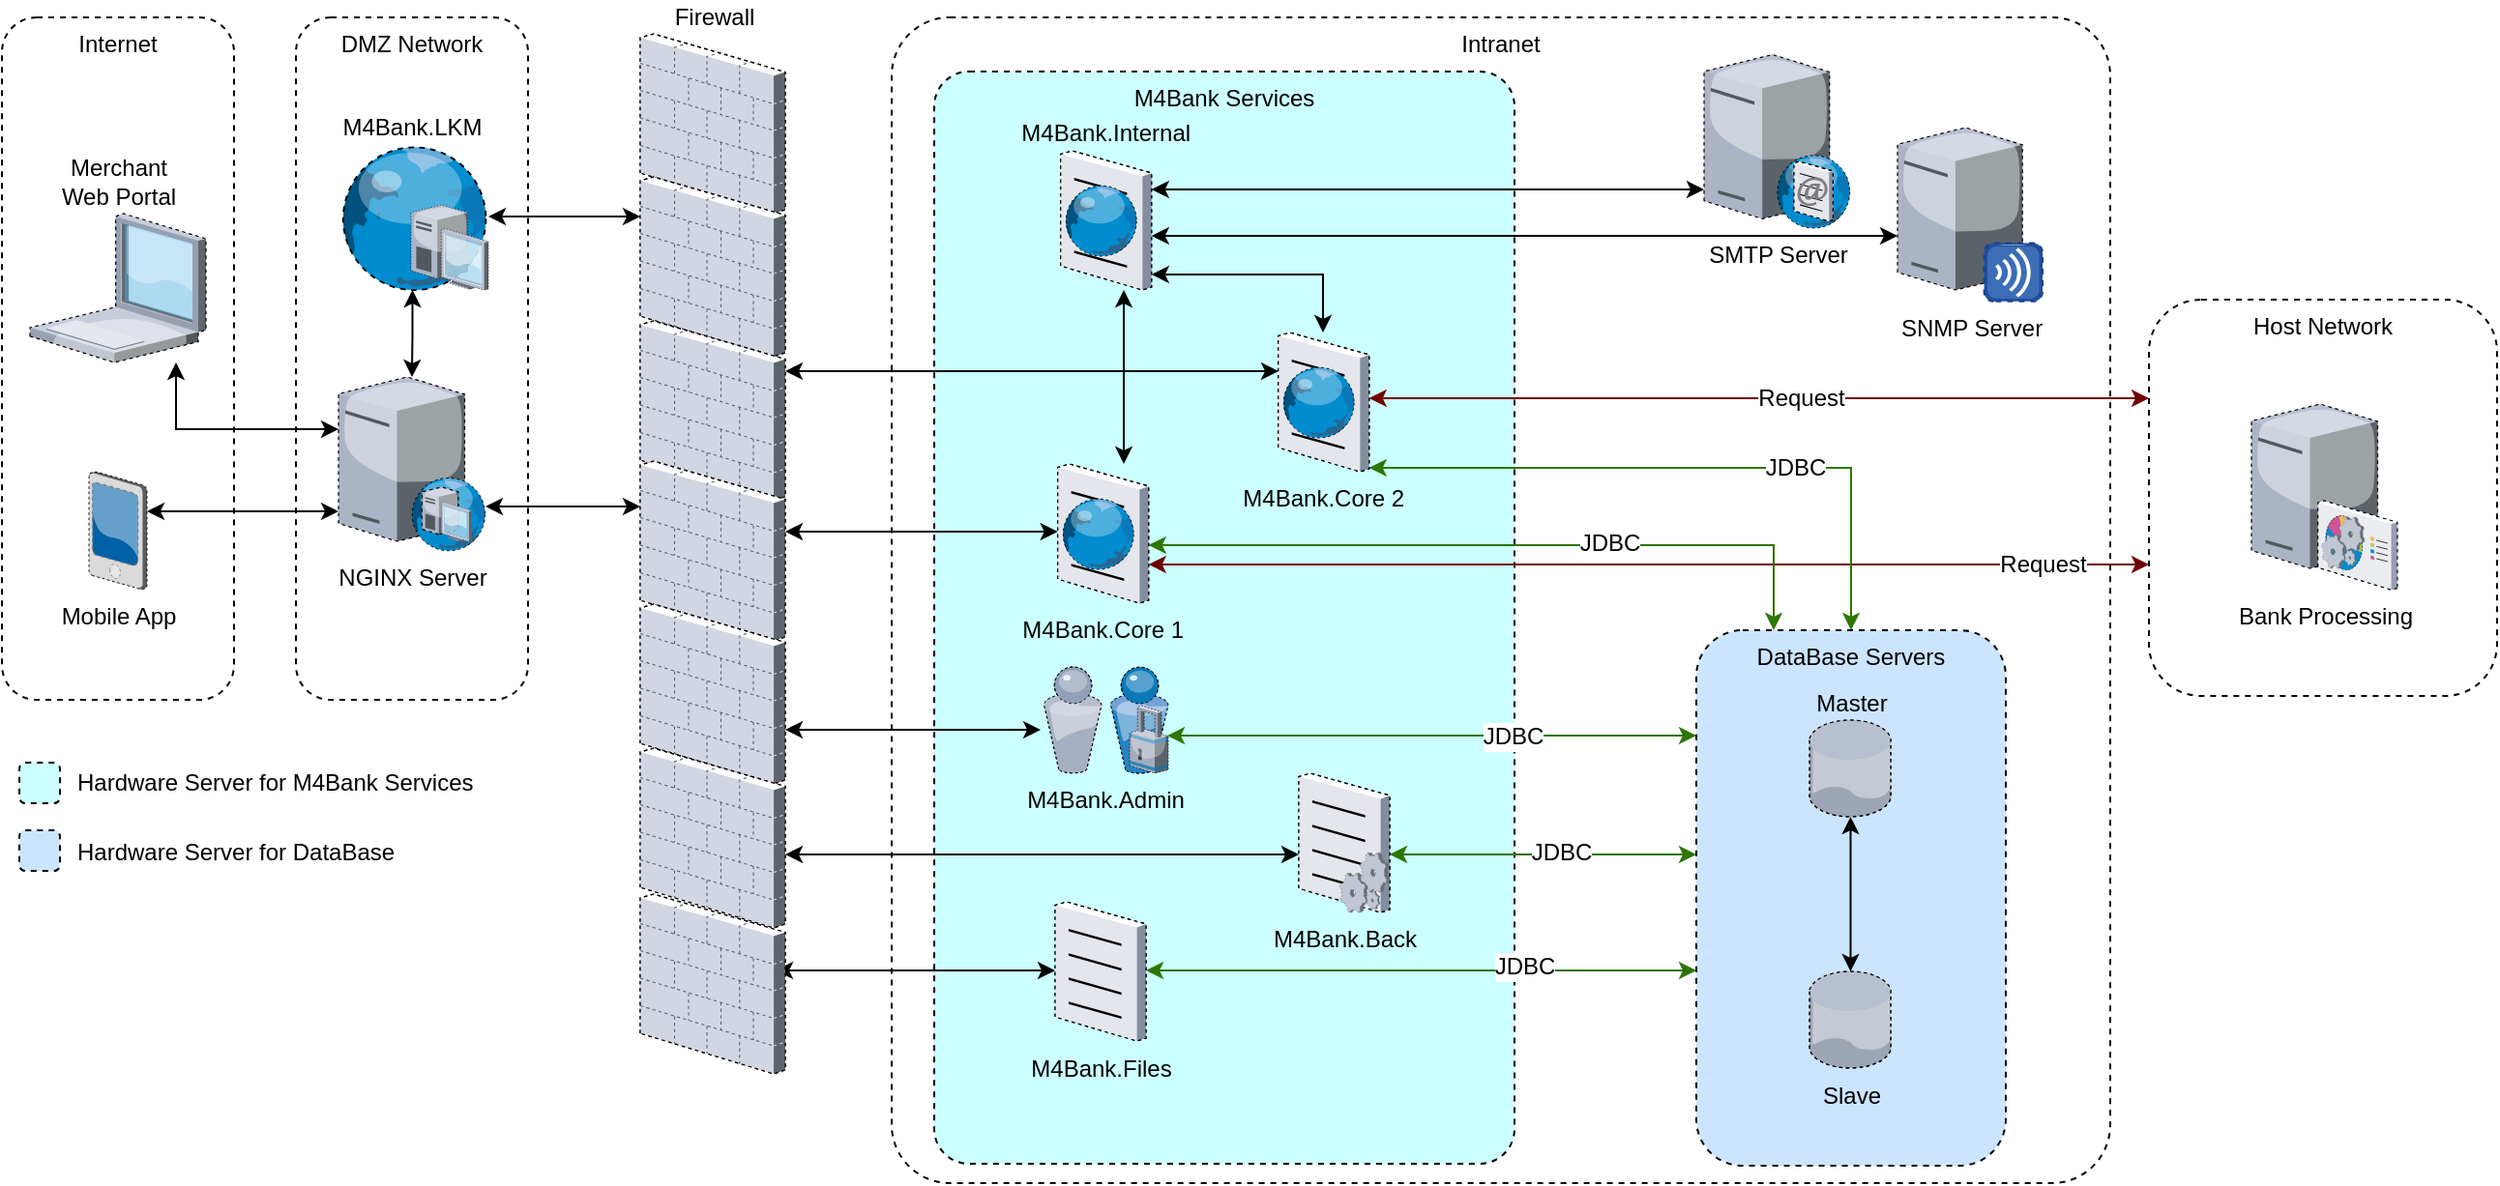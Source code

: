 <mxfile version="11.0.7" type="github"><diagram id="fqukKqLD22RfH7-Kg8i0" name="Страница 1"><mxGraphModel dx="3540" dy="1806" grid="1" gridSize="10" guides="1" tooltips="1" connect="1" arrows="1" fold="1" page="1" pageScale="1" pageWidth="1169" pageHeight="827" math="0" shadow="0"><root><mxCell id="0"/><mxCell id="1" parent="0"/><mxCell id="lxRCtnM5meJ0PShTz2mR-1" value="Intranet" style="whiteSpace=wrap;html=1;rounded=1;dashed=1;strokeColor=#000000;arcSize=5;verticalAlign=top;" vertex="1" parent="1"><mxGeometry x="390" y="37" width="630" height="603" as="geometry"/></mxCell><mxCell id="lxRCtnM5meJ0PShTz2mR-23" value="" style="group;fillColor=#ffffff;" vertex="1" connectable="0" parent="1"><mxGeometry x="1040" y="183" width="180" height="205" as="geometry"/></mxCell><mxCell id="lxRCtnM5meJ0PShTz2mR-21" value="Host Network" style="whiteSpace=wrap;html=1;rounded=1;dashed=1;strokeColor=#000000;verticalAlign=top;fillColor=none;" vertex="1" parent="lxRCtnM5meJ0PShTz2mR-23"><mxGeometry width="180" height="205" as="geometry"/></mxCell><mxCell id="lxRCtnM5meJ0PShTz2mR-22" value="Bank Processing" style="verticalLabelPosition=bottom;aspect=fixed;html=1;verticalAlign=top;strokeColor=none;align=center;outlineConnect=0;shape=mxgraph.citrix.command_center;rounded=1;dashed=1;" vertex="1" parent="lxRCtnM5meJ0PShTz2mR-23"><mxGeometry x="53" y="54" width="75.5" height="96" as="geometry"/></mxCell><mxCell id="lxRCtnM5meJ0PShTz2mR-24" value="SNMP Server" style="verticalLabelPosition=bottom;aspect=fixed;html=1;verticalAlign=top;strokeColor=none;align=center;outlineConnect=0;shape=mxgraph.citrix.merchandising_server;rounded=1;dashed=1;" vertex="1" parent="1"><mxGeometry x="910" y="94" width="75" height="90" as="geometry"/></mxCell><mxCell id="lxRCtnM5meJ0PShTz2mR-25" value="SMTP Server" style="verticalLabelPosition=bottom;aspect=fixed;html=1;verticalAlign=top;strokeColor=none;align=center;outlineConnect=0;shape=mxgraph.citrix.smtp_server;rounded=1;dashed=1;" vertex="1" parent="1"><mxGeometry x="810" y="54" width="76" height="92" as="geometry"/></mxCell><mxCell id="lxRCtnM5meJ0PShTz2mR-27" value="M4Bank Services" style="whiteSpace=wrap;html=1;rounded=1;dashed=1;strokeColor=#000000;verticalAlign=top;arcSize=6;fillColor=#CCFFFF;" vertex="1" parent="1"><mxGeometry x="412" y="65" width="300" height="565" as="geometry"/></mxCell><mxCell id="lxRCtnM5meJ0PShTz2mR-33" value="" style="edgeStyle=elbowEdgeStyle;rounded=0;orthogonalLoop=1;jettySize=auto;elbow=vertical;html=1;startArrow=classic;startFill=1;" edge="1" parent="1" source="lxRCtnM5meJ0PShTz2mR-148" target="lxRCtnM5meJ0PShTz2mR-140"><mxGeometry relative="1" as="geometry"><mxPoint x="500.25" y="192.5" as="sourcePoint"/><mxPoint x="500.5" y="241" as="targetPoint"/><Array as="points"><mxPoint x="510" y="250"/></Array></mxGeometry></mxCell><mxCell id="lxRCtnM5meJ0PShTz2mR-37" value="" style="edgeStyle=elbowEdgeStyle;rounded=0;orthogonalLoop=1;jettySize=auto;elbow=vertical;html=1;startArrow=classic;startFill=1;" edge="1" parent="1" source="lxRCtnM5meJ0PShTz2mR-148" target="lxRCtnM5meJ0PShTz2mR-25"><mxGeometry relative="1" as="geometry"><mxPoint x="538.5" y="123.059" as="sourcePoint"/><mxPoint x="496.5" y="147" as="targetPoint"/></mxGeometry></mxCell><mxCell id="lxRCtnM5meJ0PShTz2mR-41" value="" style="edgeStyle=elbowEdgeStyle;rounded=0;orthogonalLoop=1;jettySize=auto;elbow=vertical;html=1;startArrow=classic;startFill=1;fillColor=#a20025;strokeColor=#6F0000;" edge="1" parent="1" source="lxRCtnM5meJ0PShTz2mR-140" target="lxRCtnM5meJ0PShTz2mR-21"><mxGeometry relative="1" as="geometry"><mxPoint x="536" y="320" as="sourcePoint"/><mxPoint x="970" y="320" as="targetPoint"/><Array as="points"><mxPoint x="580" y="320"/><mxPoint x="960" y="267"/><mxPoint x="960" y="260"/><mxPoint x="830" y="290"/><mxPoint x="727" y="280"/></Array></mxGeometry></mxCell><mxCell id="lxRCtnM5meJ0PShTz2mR-55" value="Request" style="text;html=1;resizable=0;points=[];align=center;verticalAlign=middle;labelBackgroundColor=#ffffff;" vertex="1" connectable="0" parent="lxRCtnM5meJ0PShTz2mR-41"><mxGeometry x="0.17" y="-4" relative="1" as="geometry"><mxPoint x="159.5" y="-4" as="offset"/></mxGeometry></mxCell><mxCell id="lxRCtnM5meJ0PShTz2mR-53" value="" style="edgeStyle=elbowEdgeStyle;rounded=0;orthogonalLoop=1;jettySize=auto;elbow=vertical;html=1;startArrow=classic;startFill=1;entryX=0.25;entryY=0;entryDx=0;entryDy=0;fillColor=#60a917;strokeColor=#2D7600;" edge="1" parent="1" source="lxRCtnM5meJ0PShTz2mR-140" target="lxRCtnM5meJ0PShTz2mR-4"><mxGeometry relative="1" as="geometry"><mxPoint x="536" y="310" as="sourcePoint"/><mxPoint x="378.5" y="418.5" as="targetPoint"/><Array as="points"><mxPoint x="530" y="310"/><mxPoint x="540" y="339"/></Array></mxGeometry></mxCell><mxCell id="lxRCtnM5meJ0PShTz2mR-54" value="JDBC" style="text;html=1;resizable=0;points=[];align=center;verticalAlign=middle;labelBackgroundColor=#ffffff;" vertex="1" connectable="0" parent="lxRCtnM5meJ0PShTz2mR-53"><mxGeometry x="0.297" y="1" relative="1" as="geometry"><mxPoint as="offset"/></mxGeometry></mxCell><mxCell id="lxRCtnM5meJ0PShTz2mR-40" value="" style="edgeStyle=elbowEdgeStyle;rounded=0;orthogonalLoop=1;jettySize=auto;elbow=vertical;html=1;startArrow=classic;startFill=1;entryX=0;entryY=0.25;entryDx=0;entryDy=0;fillColor=#a20025;strokeColor=#6F0000;" edge="1" parent="1" source="lxRCtnM5meJ0PShTz2mR-145" target="lxRCtnM5meJ0PShTz2mR-21"><mxGeometry relative="1" as="geometry"><mxPoint x="650" y="234" as="sourcePoint"/><mxPoint x="1040" y="260" as="targetPoint"/><Array as="points"><mxPoint x="950" y="234"/><mxPoint x="960" y="220"/><mxPoint x="960" y="250"/><mxPoint x="590" y="260"/></Array></mxGeometry></mxCell><mxCell id="lxRCtnM5meJ0PShTz2mR-51" value="Request" style="text;html=1;resizable=0;points=[];align=center;verticalAlign=middle;labelBackgroundColor=#ffffff;" vertex="1" connectable="0" parent="lxRCtnM5meJ0PShTz2mR-40"><mxGeometry x="0.101" y="-3" relative="1" as="geometry"><mxPoint x="1" y="-3" as="offset"/></mxGeometry></mxCell><mxCell id="lxRCtnM5meJ0PShTz2mR-47" value="" style="edgeStyle=elbowEdgeStyle;rounded=0;orthogonalLoop=1;jettySize=auto;elbow=vertical;html=1;startArrow=classic;startFill=1;" edge="1" parent="1" source="lxRCtnM5meJ0PShTz2mR-145" target="lxRCtnM5meJ0PShTz2mR-148"><mxGeometry relative="1" as="geometry"><mxPoint x="614.5" y="191" as="sourcePoint"/><mxPoint x="538.5" y="160" as="targetPoint"/><Array as="points"><mxPoint x="613" y="170"/><mxPoint x="590" y="170"/><mxPoint x="612" y="146"/><mxPoint x="612" y="160"/><mxPoint x="582" y="146"/><mxPoint x="542" y="220"/><mxPoint x="559" y="210"/></Array></mxGeometry></mxCell><mxCell id="lxRCtnM5meJ0PShTz2mR-38" value="" style="edgeStyle=elbowEdgeStyle;rounded=0;orthogonalLoop=1;jettySize=auto;elbow=vertical;html=1;startArrow=classic;startFill=1;" edge="1" parent="1" source="lxRCtnM5meJ0PShTz2mR-148" target="lxRCtnM5meJ0PShTz2mR-24"><mxGeometry relative="1" as="geometry"><mxPoint x="538.5" y="146.25" as="sourcePoint"/><mxPoint x="820" y="145.333" as="targetPoint"/><Array as="points"><mxPoint x="530" y="150"/><mxPoint x="590" y="170"/><mxPoint x="640" y="200"/></Array></mxGeometry></mxCell><mxCell id="lxRCtnM5meJ0PShTz2mR-49" value="" style="edgeStyle=elbowEdgeStyle;rounded=0;orthogonalLoop=1;jettySize=auto;elbow=vertical;html=1;startArrow=classic;startFill=1;entryX=0.5;entryY=0;entryDx=0;entryDy=0;fillColor=#60a917;strokeColor=#2D7600;" edge="1" parent="1" source="lxRCtnM5meJ0PShTz2mR-145" target="lxRCtnM5meJ0PShTz2mR-4"><mxGeometry relative="1" as="geometry"><mxPoint x="650" y="270" as="sourcePoint"/><mxPoint x="1050.333" y="243.667" as="targetPoint"/><Array as="points"><mxPoint x="670" y="270"/><mxPoint x="960" y="244"/><mxPoint x="970" y="230"/><mxPoint x="970" y="260"/><mxPoint x="600" y="270"/></Array></mxGeometry></mxCell><mxCell id="lxRCtnM5meJ0PShTz2mR-50" value="JDBC" style="text;html=1;resizable=0;points=[];align=center;verticalAlign=middle;labelBackgroundColor=#ffffff;" vertex="1" connectable="0" parent="lxRCtnM5meJ0PShTz2mR-49"><mxGeometry x="0.311" y="-4" relative="1" as="geometry"><mxPoint x="1" y="-4" as="offset"/></mxGeometry></mxCell><mxCell id="lxRCtnM5meJ0PShTz2mR-62" value="" style="edgeStyle=elbowEdgeStyle;rounded=0;orthogonalLoop=1;jettySize=auto;elbow=vertical;html=1;startArrow=classic;startFill=1;fillColor=#60a917;strokeColor=#2D7600;" edge="1" parent="1" source="lxRCtnM5meJ0PShTz2mR-133" target="lxRCtnM5meJ0PShTz2mR-4"><mxGeometry relative="1" as="geometry"><mxPoint x="652.5" y="545.0" as="sourcePoint"/><mxPoint x="770" y="470" as="targetPoint"/><Array as="points"><mxPoint x="690" y="470"/><mxPoint x="780" y="545"/><mxPoint x="720" y="520"/><mxPoint x="690" y="540"/></Array></mxGeometry></mxCell><mxCell id="lxRCtnM5meJ0PShTz2mR-67" value="JDBC" style="text;html=1;resizable=0;points=[];align=center;verticalAlign=middle;labelBackgroundColor=#ffffff;" vertex="1" connectable="0" parent="lxRCtnM5meJ0PShTz2mR-62"><mxGeometry x="0.117" y="1" relative="1" as="geometry"><mxPoint as="offset"/></mxGeometry></mxCell><mxCell id="lxRCtnM5meJ0PShTz2mR-64" value="" style="edgeStyle=elbowEdgeStyle;rounded=0;orthogonalLoop=1;jettySize=auto;elbow=vertical;html=1;startArrow=classic;startFill=1;fillColor=#60a917;strokeColor=#2D7600;" edge="1" parent="1" source="lxRCtnM5meJ0PShTz2mR-126" target="lxRCtnM5meJ0PShTz2mR-4"><mxGeometry relative="1" as="geometry"><mxPoint x="530" y="616" as="sourcePoint"/><mxPoint x="493" y="615.333" as="targetPoint"/><Array as="points"><mxPoint x="580" y="530"/></Array></mxGeometry></mxCell><mxCell id="lxRCtnM5meJ0PShTz2mR-68" value="JDBC" style="text;html=1;resizable=0;points=[];align=center;verticalAlign=middle;labelBackgroundColor=#ffffff;" vertex="1" connectable="0" parent="lxRCtnM5meJ0PShTz2mR-64"><mxGeometry x="0.374" y="2" relative="1" as="geometry"><mxPoint as="offset"/></mxGeometry></mxCell><mxCell id="lxRCtnM5meJ0PShTz2mR-60" value="" style="edgeStyle=elbowEdgeStyle;rounded=0;orthogonalLoop=1;jettySize=auto;elbow=vertical;html=1;startArrow=classic;startFill=1;fillColor=#60a917;strokeColor=#2D7600;" edge="1" parent="1" target="lxRCtnM5meJ0PShTz2mR-4"><mxGeometry relative="1" as="geometry"><mxPoint x="532.5" y="408.559" as="sourcePoint"/><mxPoint x="770" y="409" as="targetPoint"/></mxGeometry></mxCell><mxCell id="lxRCtnM5meJ0PShTz2mR-66" value="JDBC" style="text;html=1;resizable=0;points=[];align=center;verticalAlign=middle;labelBackgroundColor=#ffffff;" vertex="1" connectable="0" parent="lxRCtnM5meJ0PShTz2mR-60"><mxGeometry x="0.328" y="-5" relative="1" as="geometry"><mxPoint x="-3" y="-5" as="offset"/></mxGeometry></mxCell><mxCell id="lxRCtnM5meJ0PShTz2mR-79" value="" style="edgeStyle=elbowEdgeStyle;rounded=0;orthogonalLoop=1;jettySize=auto;elbow=vertical;html=1;startArrow=classic;startFill=1;" edge="1" parent="1"><mxGeometry relative="1" as="geometry"><mxPoint x="335" y="405.5" as="sourcePoint"/><mxPoint x="467" y="405.5" as="targetPoint"/></mxGeometry></mxCell><mxCell id="lxRCtnM5meJ0PShTz2mR-82" value="" style="edgeStyle=elbowEdgeStyle;rounded=0;orthogonalLoop=1;jettySize=auto;elbow=vertical;html=1;startArrow=classic;startFill=1;" edge="1" parent="1" source="lxRCtnM5meJ0PShTz2mR-74" target="lxRCtnM5meJ0PShTz2mR-133"><mxGeometry relative="1" as="geometry"><mxPoint x="598.0" y="550.5" as="targetPoint"/><Array as="points"><mxPoint x="490" y="470"/><mxPoint x="580" y="550.5"/></Array></mxGeometry></mxCell><mxCell id="lxRCtnM5meJ0PShTz2mR-83" value="" style="edgeStyle=elbowEdgeStyle;rounded=0;orthogonalLoop=1;jettySize=auto;elbow=vertical;html=1;startArrow=classic;startFill=1;" edge="1" parent="1" target="lxRCtnM5meJ0PShTz2mR-126"><mxGeometry relative="1" as="geometry"><mxPoint x="330" y="530" as="sourcePoint"/><mxPoint x="464" y="612" as="targetPoint"/><Array as="points"><mxPoint x="420" y="530"/></Array></mxGeometry></mxCell><mxCell id="lxRCtnM5meJ0PShTz2mR-84" value="" style="edgeStyle=elbowEdgeStyle;rounded=0;orthogonalLoop=1;jettySize=auto;elbow=vertical;html=1;startArrow=classic;startFill=1;" edge="1" parent="1" source="lxRCtnM5meJ0PShTz2mR-72" target="lxRCtnM5meJ0PShTz2mR-140"><mxGeometry relative="1" as="geometry"><mxPoint x="465" y="303.059" as="targetPoint"/><Array as="points"><mxPoint x="470" y="303"/></Array></mxGeometry></mxCell><mxCell id="lxRCtnM5meJ0PShTz2mR-85" value="" style="edgeStyle=elbowEdgeStyle;rounded=0;orthogonalLoop=1;jettySize=auto;elbow=vertical;html=1;startArrow=classic;startFill=1;" edge="1" parent="1" source="lxRCtnM5meJ0PShTz2mR-71"><mxGeometry relative="1" as="geometry"><mxPoint x="590" y="220" as="targetPoint"/><Array as="points"><mxPoint x="380" y="220"/></Array></mxGeometry></mxCell><mxCell id="lxRCtnM5meJ0PShTz2mR-89" value="DMZ Network" style="whiteSpace=wrap;html=1;rounded=1;dashed=1;strokeColor=#000000;labelPosition=center;verticalLabelPosition=middle;align=center;verticalAlign=top;" vertex="1" parent="1"><mxGeometry x="82" y="37" width="120" height="353" as="geometry"/></mxCell><mxCell id="lxRCtnM5meJ0PShTz2mR-92" value="M4Bank.LKM" style="group;verticalAlign=bottom;labelPosition=center;verticalLabelPosition=top;align=center;" vertex="1" connectable="0" parent="1"><mxGeometry x="103" y="103.04" width="78.5" height="75.0" as="geometry"/></mxCell><mxCell id="lxRCtnM5meJ0PShTz2mR-90" value="" style="verticalLabelPosition=bottom;aspect=fixed;html=1;verticalAlign=top;strokeColor=none;align=center;outlineConnect=0;shape=mxgraph.citrix.globe;rounded=1;dashed=1;" vertex="1" parent="lxRCtnM5meJ0PShTz2mR-92"><mxGeometry width="78.5" height="75" as="geometry"/></mxCell><mxCell id="lxRCtnM5meJ0PShTz2mR-91" value="" style="verticalLabelPosition=bottom;aspect=fixed;html=1;verticalAlign=top;strokeColor=none;align=center;outlineConnect=0;shape=mxgraph.citrix.desktop;rounded=1;dashed=1;" vertex="1" parent="lxRCtnM5meJ0PShTz2mR-92"><mxGeometry x="38.5" y="30.96" width="40" height="44.04" as="geometry"/></mxCell><mxCell id="lxRCtnM5meJ0PShTz2mR-108" value="Internet" style="whiteSpace=wrap;html=1;rounded=1;dashed=1;strokeColor=#000000;verticalAlign=top;" vertex="1" parent="1"><mxGeometry x="-70" y="37" width="120" height="353" as="geometry"/></mxCell><mxCell id="lxRCtnM5meJ0PShTz2mR-115" value="" style="edgeStyle=elbowEdgeStyle;rounded=0;orthogonalLoop=1;jettySize=auto;elbow=vertical;html=1;startArrow=classic;startFill=1;" edge="1" parent="1" source="lxRCtnM5meJ0PShTz2mR-109" target="lxRCtnM5meJ0PShTz2mR-112"><mxGeometry relative="1" as="geometry"/></mxCell><mxCell id="lxRCtnM5meJ0PShTz2mR-109" value="Mobile App" style="verticalLabelPosition=bottom;aspect=fixed;html=1;verticalAlign=top;strokeColor=none;align=center;outlineConnect=0;shape=mxgraph.citrix.pda;rounded=1;dashed=1;" vertex="1" parent="1"><mxGeometry x="-25" y="272" width="30" height="61" as="geometry"/></mxCell><mxCell id="lxRCtnM5meJ0PShTz2mR-113" value="" style="edgeStyle=elbowEdgeStyle;rounded=0;orthogonalLoop=1;jettySize=auto;elbow=vertical;html=1;startArrow=classic;startFill=1;" edge="1" parent="1" source="lxRCtnM5meJ0PShTz2mR-112" target="lxRCtnM5meJ0PShTz2mR-72"><mxGeometry relative="1" as="geometry"/></mxCell><mxCell id="lxRCtnM5meJ0PShTz2mR-112" value="NGINX Server" style="verticalLabelPosition=bottom;aspect=fixed;html=1;verticalAlign=top;strokeColor=none;align=center;outlineConnect=0;shape=mxgraph.citrix.dhcp_server;rounded=1;dashed=1;" vertex="1" parent="1"><mxGeometry x="104" y="223" width="76" height="90" as="geometry"/></mxCell><mxCell id="lxRCtnM5meJ0PShTz2mR-114" value="" style="edgeStyle=elbowEdgeStyle;rounded=0;orthogonalLoop=1;jettySize=auto;elbow=vertical;html=1;startArrow=classic;startFill=1;" edge="1" parent="1" source="lxRCtnM5meJ0PShTz2mR-90" target="lxRCtnM5meJ0PShTz2mR-112"><mxGeometry relative="1" as="geometry"/></mxCell><mxCell id="lxRCtnM5meJ0PShTz2mR-117" value="" style="edgeStyle=elbowEdgeStyle;rounded=0;orthogonalLoop=1;jettySize=auto;elbow=vertical;html=1;startArrow=classic;startFill=1;" edge="1" parent="1" source="lxRCtnM5meJ0PShTz2mR-116" target="lxRCtnM5meJ0PShTz2mR-112"><mxGeometry relative="1" as="geometry"><Array as="points"><mxPoint x="20" y="250"/><mxPoint x="60" y="260"/></Array></mxGeometry></mxCell><mxCell id="lxRCtnM5meJ0PShTz2mR-116" value="Merchant&lt;br&gt;Web Portal" style="verticalLabelPosition=top;aspect=fixed;html=1;verticalAlign=bottom;strokeColor=none;align=center;outlineConnect=0;shape=mxgraph.citrix.laptop_1;rounded=1;dashed=1;labelPosition=center;" vertex="1" parent="1"><mxGeometry x="-55.5" y="138.5" width="91" height="77" as="geometry"/></mxCell><mxCell id="lxRCtnM5meJ0PShTz2mR-118" value="" style="edgeStyle=elbowEdgeStyle;rounded=0;orthogonalLoop=1;jettySize=auto;elbow=vertical;html=1;startArrow=classic;startFill=1;" edge="1" parent="1" source="lxRCtnM5meJ0PShTz2mR-91" target="lxRCtnM5meJ0PShTz2mR-70"><mxGeometry relative="1" as="geometry"><Array as="points"><mxPoint x="230" y="140"/></Array></mxGeometry></mxCell><mxCell id="lxRCtnM5meJ0PShTz2mR-126" value="M4Bank.Files" style="verticalLabelPosition=bottom;aspect=fixed;html=1;verticalAlign=top;strokeColor=none;align=center;outlineConnect=0;shape=mxgraph.citrix.document;rounded=1;dashed=1;" vertex="1" parent="1"><mxGeometry x="474.5" y="494.5" width="47" height="72" as="geometry"/></mxCell><mxCell id="lxRCtnM5meJ0PShTz2mR-135" value="" style="group" vertex="1" connectable="0" parent="1"><mxGeometry x="600.5" y="428.0" width="47" height="72" as="geometry"/></mxCell><mxCell id="lxRCtnM5meJ0PShTz2mR-133" value="M4Bank.Back" style="verticalLabelPosition=bottom;aspect=fixed;html=1;verticalAlign=top;strokeColor=none;align=center;outlineConnect=0;shape=mxgraph.citrix.document;rounded=1;dashed=1;" vertex="1" parent="lxRCtnM5meJ0PShTz2mR-135"><mxGeometry width="47" height="72" as="geometry"/></mxCell><mxCell id="lxRCtnM5meJ0PShTz2mR-134" value="" style="verticalLabelPosition=bottom;aspect=fixed;html=1;verticalAlign=top;strokeColor=none;align=center;outlineConnect=0;shape=mxgraph.citrix.process;rounded=1;dashed=1;" vertex="1" parent="lxRCtnM5meJ0PShTz2mR-135"><mxGeometry x="21.0" y="41" width="26" height="31" as="geometry"/></mxCell><mxCell id="lxRCtnM5meJ0PShTz2mR-139" value="M4Bank.Admin" style="group;labelPosition=center;verticalLabelPosition=bottom;align=center;verticalAlign=top;" vertex="1" connectable="0" parent="1"><mxGeometry x="468.5" y="373" width="64.5" height="55" as="geometry"/></mxCell><mxCell id="lxRCtnM5meJ0PShTz2mR-136" value="" style="verticalLabelPosition=bottom;aspect=fixed;html=1;verticalAlign=top;strokeColor=none;align=center;outlineConnect=0;shape=mxgraph.citrix.users;rounded=1;dashed=1;" vertex="1" parent="lxRCtnM5meJ0PShTz2mR-139"><mxGeometry width="64.5" height="55" as="geometry"/></mxCell><mxCell id="lxRCtnM5meJ0PShTz2mR-138" value="" style="verticalLabelPosition=bottom;aspect=fixed;html=1;verticalAlign=top;strokeColor=none;align=center;outlineConnect=0;shape=mxgraph.citrix.security;rounded=1;dashed=1;" vertex="1" parent="lxRCtnM5meJ0PShTz2mR-139"><mxGeometry x="44.54" y="20" width="19.96" height="35" as="geometry"/></mxCell><mxCell id="lxRCtnM5meJ0PShTz2mR-143" value="M4Bank.Core 1" style="group;labelPosition=center;verticalLabelPosition=bottom;align=center;verticalAlign=top;" vertex="1" connectable="0" parent="1"><mxGeometry x="475.865" y="268.0" width="47" height="72" as="geometry"/></mxCell><mxCell id="lxRCtnM5meJ0PShTz2mR-140" value="" style="verticalLabelPosition=bottom;aspect=fixed;html=1;verticalAlign=top;strokeColor=none;align=center;outlineConnect=0;shape=mxgraph.citrix.document;rounded=1;dashed=1;" vertex="1" parent="lxRCtnM5meJ0PShTz2mR-143"><mxGeometry width="47" height="72" as="geometry"/></mxCell><mxCell id="lxRCtnM5meJ0PShTz2mR-141" value="" style="verticalLabelPosition=bottom;aspect=fixed;html=1;verticalAlign=top;strokeColor=none;align=center;outlineConnect=0;shape=mxgraph.citrix.globe;rounded=1;dashed=1;" vertex="1" parent="lxRCtnM5meJ0PShTz2mR-143"><mxGeometry x="1.135" y="17.5" width="38.73" height="37" as="geometry"/></mxCell><mxCell id="lxRCtnM5meJ0PShTz2mR-144" value="M4Bank.Core 2" style="group;labelPosition=center;verticalLabelPosition=bottom;align=center;verticalAlign=top;" vertex="1" connectable="0" parent="1"><mxGeometry x="589.865" y="200.0" width="47" height="72" as="geometry"/></mxCell><mxCell id="lxRCtnM5meJ0PShTz2mR-145" value="" style="verticalLabelPosition=bottom;aspect=fixed;html=1;verticalAlign=top;strokeColor=none;align=center;outlineConnect=0;shape=mxgraph.citrix.document;rounded=1;dashed=1;" vertex="1" parent="lxRCtnM5meJ0PShTz2mR-144"><mxGeometry width="47" height="72" as="geometry"/></mxCell><mxCell id="lxRCtnM5meJ0PShTz2mR-146" value="" style="verticalLabelPosition=bottom;aspect=fixed;html=1;verticalAlign=top;strokeColor=none;align=center;outlineConnect=0;shape=mxgraph.citrix.globe;rounded=1;dashed=1;" vertex="1" parent="lxRCtnM5meJ0PShTz2mR-144"><mxGeometry x="1.135" y="17.5" width="38.73" height="37" as="geometry"/></mxCell><mxCell id="lxRCtnM5meJ0PShTz2mR-147" value="M4Bank.Internal" style="group;labelPosition=center;verticalLabelPosition=top;align=center;verticalAlign=bottom;" vertex="1" connectable="0" parent="1"><mxGeometry x="477.365" y="106.0" width="47" height="72" as="geometry"/></mxCell><mxCell id="lxRCtnM5meJ0PShTz2mR-148" value="" style="verticalLabelPosition=bottom;aspect=fixed;html=1;verticalAlign=top;strokeColor=none;align=center;outlineConnect=0;shape=mxgraph.citrix.document;rounded=1;dashed=1;" vertex="1" parent="lxRCtnM5meJ0PShTz2mR-147"><mxGeometry width="47" height="72" as="geometry"/></mxCell><mxCell id="lxRCtnM5meJ0PShTz2mR-149" value="" style="verticalLabelPosition=bottom;aspect=fixed;html=1;verticalAlign=top;strokeColor=none;align=center;outlineConnect=0;shape=mxgraph.citrix.globe;rounded=1;dashed=1;" vertex="1" parent="lxRCtnM5meJ0PShTz2mR-147"><mxGeometry x="1.135" y="17.5" width="38.73" height="37" as="geometry"/></mxCell><mxCell id="lxRCtnM5meJ0PShTz2mR-4" value="DataBase Servers" style="whiteSpace=wrap;html=1;rounded=1;dashed=1;strokeColor=#000000;verticalAlign=top;fillColor=#CCE5FF;" vertex="1" parent="1"><mxGeometry x="806" y="354" width="160" height="277" as="geometry"/></mxCell><mxCell id="lxRCtnM5meJ0PShTz2mR-152" value="" style="group" vertex="1" connectable="0" parent="1"><mxGeometry x="864.5" y="400.5" width="42.5" height="180" as="geometry"/></mxCell><mxCell id="lxRCtnM5meJ0PShTz2mR-101" value="Master" style="verticalLabelPosition=top;aspect=fixed;html=1;verticalAlign=bottom;strokeColor=none;align=center;outlineConnect=0;shape=mxgraph.citrix.database;rounded=1;dashed=1;labelPosition=center;" vertex="1" parent="lxRCtnM5meJ0PShTz2mR-152"><mxGeometry width="42.5" height="50" as="geometry"/></mxCell><mxCell id="lxRCtnM5meJ0PShTz2mR-105" value="Slave" style="verticalLabelPosition=bottom;aspect=fixed;html=1;verticalAlign=top;strokeColor=none;align=center;outlineConnect=0;shape=mxgraph.citrix.database;rounded=1;dashed=1;labelPosition=center;" vertex="1" parent="lxRCtnM5meJ0PShTz2mR-152"><mxGeometry y="130" width="42.5" height="50" as="geometry"/></mxCell><mxCell id="lxRCtnM5meJ0PShTz2mR-106" value="" style="edgeStyle=elbowEdgeStyle;rounded=0;orthogonalLoop=1;jettySize=auto;elbow=vertical;html=1;startArrow=classic;startFill=1;" edge="1" parent="lxRCtnM5meJ0PShTz2mR-152" source="lxRCtnM5meJ0PShTz2mR-101" target="lxRCtnM5meJ0PShTz2mR-105"><mxGeometry relative="1" as="geometry"/></mxCell><mxCell id="lxRCtnM5meJ0PShTz2mR-69" value="Firewall" style="verticalLabelPosition=top;html=1;verticalAlign=bottom;strokeColor=none;align=center;outlineConnect=0;shape=mxgraph.citrix.firewall;rounded=1;dashed=1;labelPosition=center;" vertex="1" parent="1"><mxGeometry x="260" y="45.5" width="75" height="93" as="geometry"/></mxCell><mxCell id="lxRCtnM5meJ0PShTz2mR-70" value="" style="verticalLabelPosition=bottom;html=1;verticalAlign=top;strokeColor=none;align=center;outlineConnect=0;shape=mxgraph.citrix.firewall;rounded=1;dashed=1;" vertex="1" parent="1"><mxGeometry x="260" y="119.5" width="75" height="93" as="geometry"/></mxCell><mxCell id="lxRCtnM5meJ0PShTz2mR-71" value="" style="verticalLabelPosition=bottom;html=1;verticalAlign=top;strokeColor=none;align=center;outlineConnect=0;shape=mxgraph.citrix.firewall;rounded=1;dashed=1;" vertex="1" parent="1"><mxGeometry x="260" y="194" width="75" height="93" as="geometry"/></mxCell><mxCell id="lxRCtnM5meJ0PShTz2mR-72" value="" style="verticalLabelPosition=bottom;html=1;verticalAlign=top;strokeColor=none;align=center;outlineConnect=0;shape=mxgraph.citrix.firewall;rounded=1;dashed=1;" vertex="1" parent="1"><mxGeometry x="260" y="266.5" width="75" height="93" as="geometry"/></mxCell><mxCell id="lxRCtnM5meJ0PShTz2mR-73" value="" style="verticalLabelPosition=bottom;html=1;verticalAlign=top;strokeColor=none;align=center;outlineConnect=0;shape=mxgraph.citrix.firewall;rounded=1;dashed=1;" vertex="1" parent="1"><mxGeometry x="260" y="340.5" width="75" height="93" as="geometry"/></mxCell><mxCell id="lxRCtnM5meJ0PShTz2mR-74" value="" style="verticalLabelPosition=bottom;html=1;verticalAlign=top;strokeColor=none;align=center;outlineConnect=0;shape=mxgraph.citrix.firewall;rounded=1;dashed=1;" vertex="1" parent="1"><mxGeometry x="260" y="415" width="75" height="93" as="geometry"/></mxCell><mxCell id="lxRCtnM5meJ0PShTz2mR-75" value="" style="verticalLabelPosition=bottom;html=1;verticalAlign=top;strokeColor=none;align=center;outlineConnect=0;shape=mxgraph.citrix.firewall;rounded=1;dashed=1;" vertex="1" parent="1"><mxGeometry x="260" y="490.5" width="75" height="93" as="geometry"/></mxCell><mxCell id="lxRCtnM5meJ0PShTz2mR-162" value="" style="group" vertex="1" connectable="0" parent="1"><mxGeometry x="-61" y="422.5" width="248" height="56" as="geometry"/></mxCell><mxCell id="lxRCtnM5meJ0PShTz2mR-153" value="" style="whiteSpace=wrap;html=1;rounded=1;dashed=1;strokeColor=#000000;fillColor=#CCFFFF;labelPosition=right;verticalLabelPosition=middle;align=left;verticalAlign=middle;" vertex="1" parent="lxRCtnM5meJ0PShTz2mR-162"><mxGeometry width="21" height="21" as="geometry"/></mxCell><mxCell id="lxRCtnM5meJ0PShTz2mR-157" value="" style="whiteSpace=wrap;html=1;rounded=1;dashed=1;strokeColor=#000000;fillColor=#CCE5FF;labelPosition=right;verticalLabelPosition=middle;align=left;verticalAlign=middle;" vertex="1" parent="lxRCtnM5meJ0PShTz2mR-162"><mxGeometry y="35" width="21" height="21" as="geometry"/></mxCell><mxCell id="lxRCtnM5meJ0PShTz2mR-158" value="Hardware Server for M4Bank Services" style="text;html=1;resizable=0;points=[];autosize=1;align=left;verticalAlign=top;spacingTop=-4;" vertex="1" parent="lxRCtnM5meJ0PShTz2mR-162"><mxGeometry x="28" width="220" height="20" as="geometry"/></mxCell><mxCell id="lxRCtnM5meJ0PShTz2mR-159" value="Hardware Server for DataBase" style="text;html=1;resizable=0;points=[];autosize=1;align=left;verticalAlign=top;spacingTop=-4;" vertex="1" parent="lxRCtnM5meJ0PShTz2mR-162"><mxGeometry x="27.5" y="36" width="180" height="20" as="geometry"/></mxCell></root></mxGraphModel></diagram></mxfile>